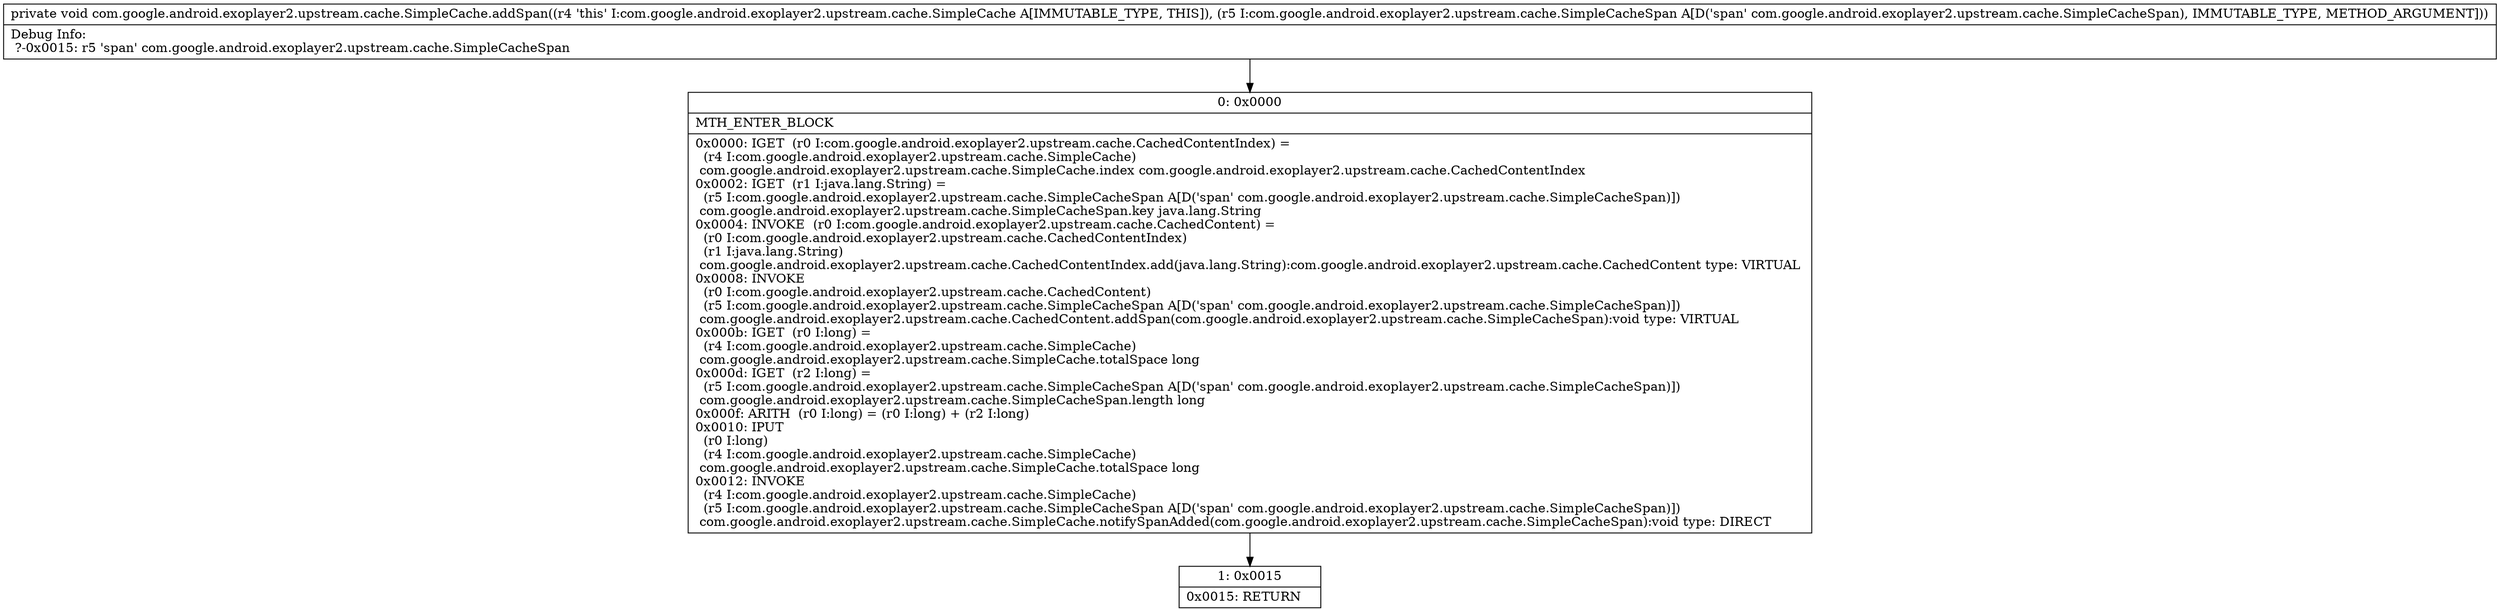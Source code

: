 digraph "CFG forcom.google.android.exoplayer2.upstream.cache.SimpleCache.addSpan(Lcom\/google\/android\/exoplayer2\/upstream\/cache\/SimpleCacheSpan;)V" {
Node_0 [shape=record,label="{0\:\ 0x0000|MTH_ENTER_BLOCK\l|0x0000: IGET  (r0 I:com.google.android.exoplayer2.upstream.cache.CachedContentIndex) = \l  (r4 I:com.google.android.exoplayer2.upstream.cache.SimpleCache)\l com.google.android.exoplayer2.upstream.cache.SimpleCache.index com.google.android.exoplayer2.upstream.cache.CachedContentIndex \l0x0002: IGET  (r1 I:java.lang.String) = \l  (r5 I:com.google.android.exoplayer2.upstream.cache.SimpleCacheSpan A[D('span' com.google.android.exoplayer2.upstream.cache.SimpleCacheSpan)])\l com.google.android.exoplayer2.upstream.cache.SimpleCacheSpan.key java.lang.String \l0x0004: INVOKE  (r0 I:com.google.android.exoplayer2.upstream.cache.CachedContent) = \l  (r0 I:com.google.android.exoplayer2.upstream.cache.CachedContentIndex)\l  (r1 I:java.lang.String)\l com.google.android.exoplayer2.upstream.cache.CachedContentIndex.add(java.lang.String):com.google.android.exoplayer2.upstream.cache.CachedContent type: VIRTUAL \l0x0008: INVOKE  \l  (r0 I:com.google.android.exoplayer2.upstream.cache.CachedContent)\l  (r5 I:com.google.android.exoplayer2.upstream.cache.SimpleCacheSpan A[D('span' com.google.android.exoplayer2.upstream.cache.SimpleCacheSpan)])\l com.google.android.exoplayer2.upstream.cache.CachedContent.addSpan(com.google.android.exoplayer2.upstream.cache.SimpleCacheSpan):void type: VIRTUAL \l0x000b: IGET  (r0 I:long) = \l  (r4 I:com.google.android.exoplayer2.upstream.cache.SimpleCache)\l com.google.android.exoplayer2.upstream.cache.SimpleCache.totalSpace long \l0x000d: IGET  (r2 I:long) = \l  (r5 I:com.google.android.exoplayer2.upstream.cache.SimpleCacheSpan A[D('span' com.google.android.exoplayer2.upstream.cache.SimpleCacheSpan)])\l com.google.android.exoplayer2.upstream.cache.SimpleCacheSpan.length long \l0x000f: ARITH  (r0 I:long) = (r0 I:long) + (r2 I:long) \l0x0010: IPUT  \l  (r0 I:long)\l  (r4 I:com.google.android.exoplayer2.upstream.cache.SimpleCache)\l com.google.android.exoplayer2.upstream.cache.SimpleCache.totalSpace long \l0x0012: INVOKE  \l  (r4 I:com.google.android.exoplayer2.upstream.cache.SimpleCache)\l  (r5 I:com.google.android.exoplayer2.upstream.cache.SimpleCacheSpan A[D('span' com.google.android.exoplayer2.upstream.cache.SimpleCacheSpan)])\l com.google.android.exoplayer2.upstream.cache.SimpleCache.notifySpanAdded(com.google.android.exoplayer2.upstream.cache.SimpleCacheSpan):void type: DIRECT \l}"];
Node_1 [shape=record,label="{1\:\ 0x0015|0x0015: RETURN   \l}"];
MethodNode[shape=record,label="{private void com.google.android.exoplayer2.upstream.cache.SimpleCache.addSpan((r4 'this' I:com.google.android.exoplayer2.upstream.cache.SimpleCache A[IMMUTABLE_TYPE, THIS]), (r5 I:com.google.android.exoplayer2.upstream.cache.SimpleCacheSpan A[D('span' com.google.android.exoplayer2.upstream.cache.SimpleCacheSpan), IMMUTABLE_TYPE, METHOD_ARGUMENT]))  | Debug Info:\l  ?\-0x0015: r5 'span' com.google.android.exoplayer2.upstream.cache.SimpleCacheSpan\l}"];
MethodNode -> Node_0;
Node_0 -> Node_1;
}


